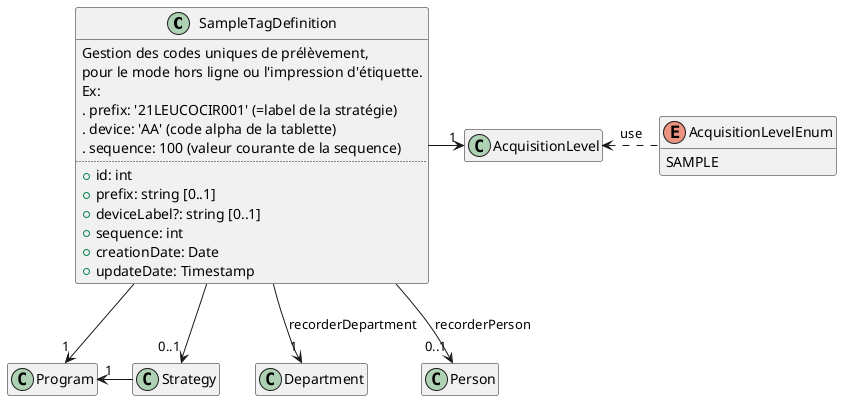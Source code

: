 @startuml
hide empty members

class SampleTagDefinition {
  Gestion des codes uniques de prélèvement,
  pour le mode hors ligne ou l'impression d'étiquette.
  Ex:
  . prefix: '21LEUCOCIR001' (=label de la stratégie)
  . device: 'AA' (code alpha de la tablette)
  . sequence: 100 (valeur courante de la sequence)
..
    +id: int
    +prefix: string [0..1]
    +deviceLabel?: string [0..1]
    +sequence: int
    +creationDate: Date
    +updateDate: Timestamp
}

SampleTagDefinition --> "1" Program
SampleTagDefinition --> "0..1" Strategy
SampleTagDefinition --> "1" Department : recorderDepartment
SampleTagDefinition --> "0..1" Person : recorderPerson
SampleTagDefinition -right-> "1" AcquisitionLevel

Program "1" <-right- Strategy

enum AcquisitionLevelEnum {
    SAMPLE
}

AcquisitionLevel <.right. AcquisitionLevelEnum : use
@enduml
